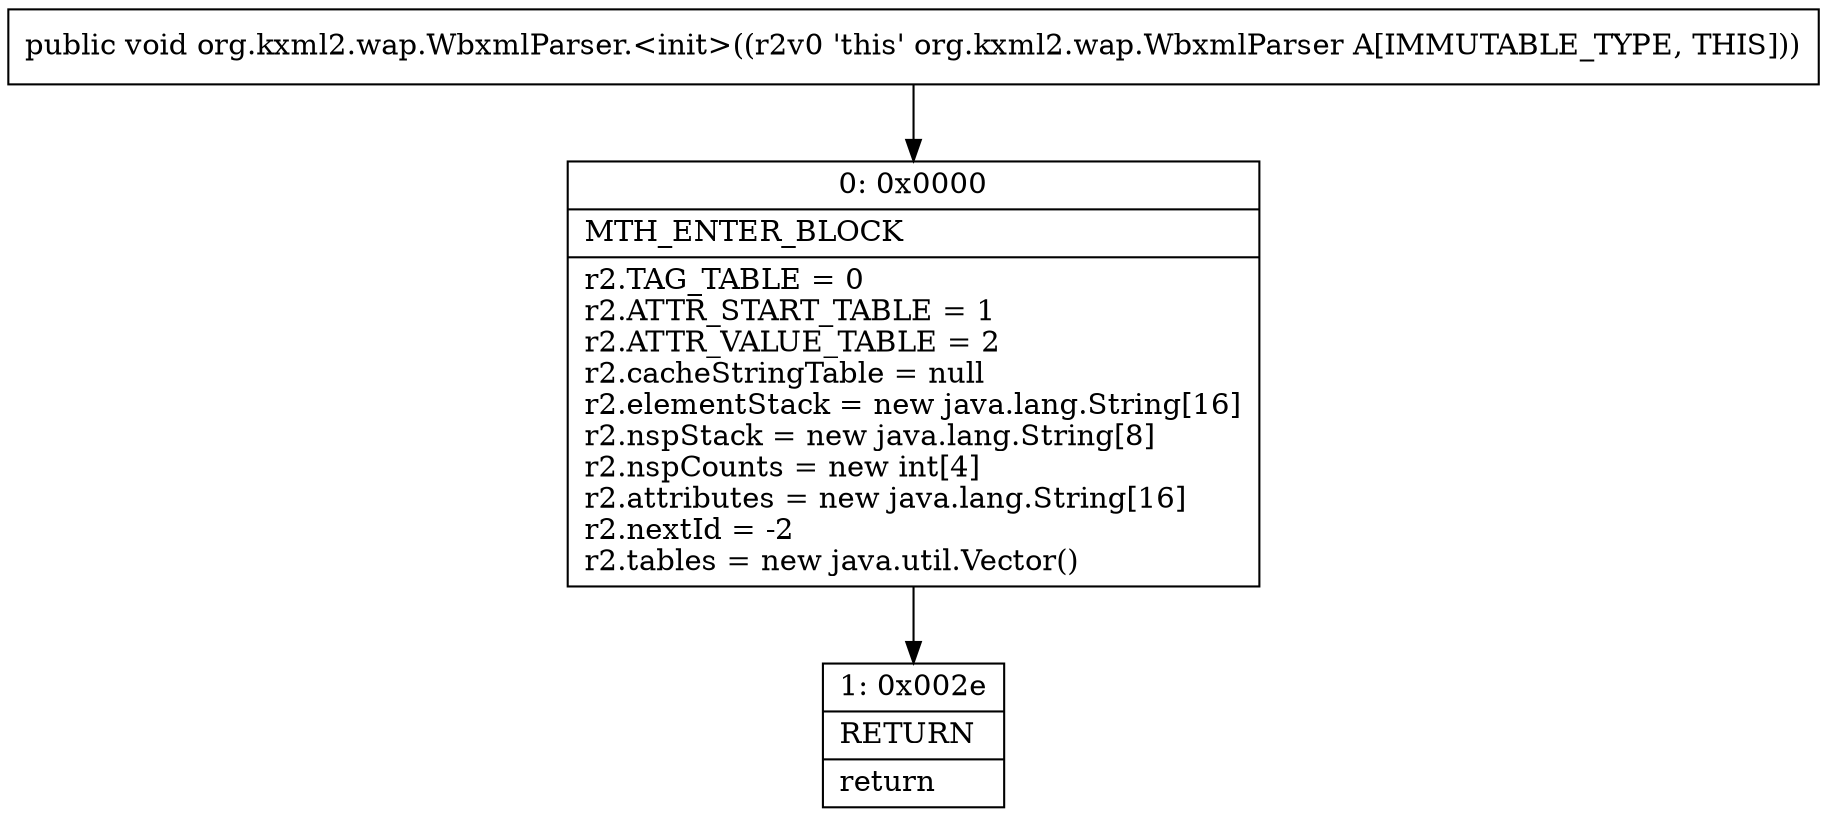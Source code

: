 digraph "CFG fororg.kxml2.wap.WbxmlParser.\<init\>()V" {
Node_0 [shape=record,label="{0\:\ 0x0000|MTH_ENTER_BLOCK\l|r2.TAG_TABLE = 0\lr2.ATTR_START_TABLE = 1\lr2.ATTR_VALUE_TABLE = 2\lr2.cacheStringTable = null\lr2.elementStack = new java.lang.String[16]\lr2.nspStack = new java.lang.String[8]\lr2.nspCounts = new int[4]\lr2.attributes = new java.lang.String[16]\lr2.nextId = \-2\lr2.tables = new java.util.Vector()\l}"];
Node_1 [shape=record,label="{1\:\ 0x002e|RETURN\l|return\l}"];
MethodNode[shape=record,label="{public void org.kxml2.wap.WbxmlParser.\<init\>((r2v0 'this' org.kxml2.wap.WbxmlParser A[IMMUTABLE_TYPE, THIS])) }"];
MethodNode -> Node_0;
Node_0 -> Node_1;
}

